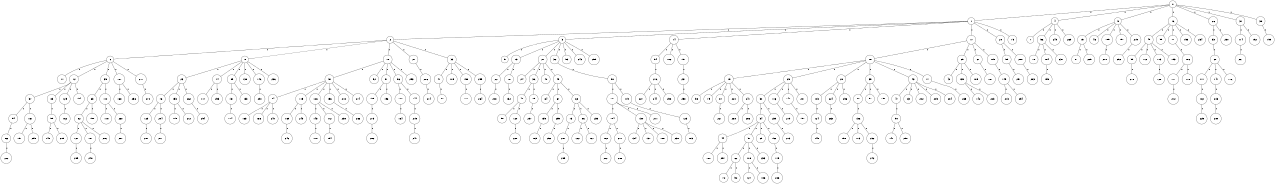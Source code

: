 graph G {
size="8.5,11;"
ratio = "expand;"
fixedsize="true;"
overlap="scale;"
node[shape=circle,width=.12,hight=.12,fontsize=12]
edge[fontsize=12]

0[label=" 0" color=black, pos="1.3140974,1.6208758!"];
1[label=" 1" color=black, pos="2.770774,0.48786938!"];
2[label=" 2" color=black, pos="0.68075282,0.34565423!"];
3[label=" 3" color=black, pos="1.020994,0.57442259!"];
4[label=" 4" color=black, pos="1.7228137,0.075422557!"];
5[label=" 5" color=black, pos="2.0089106,1.8892144!"];
6[label=" 6" color=black, pos="0.038661148,1.9936209!"];
7[label=" 7" color=black, pos="2.509144,2.3483308!"];
8[label=" 8" color=black, pos="1.5189932,2.9187219!"];
9[label=" 9" color=black, pos="2.7390479,1.4495783!"];
10[label=" 10" color=black, pos="1.479133,1.3264278!"];
11[label=" 11" color=black, pos="2.7714029,2.5425815!"];
12[label=" 12" color=black, pos="0.21852403,1.5070539!"];
13[label=" 13" color=black, pos="2.8606121,2.3956883!"];
14[label=" 14" color=black, pos="2.8905588,0.43058445!"];
15[label=" 15" color=black, pos="1.5367785,2.2229441!"];
16[label=" 16" color=black, pos="1.7481219,0.34553888!"];
17[label=" 17" color=black, pos="1.5482572,1.9069704!"];
18[label=" 18" color=black, pos="1.5903497,2.5275173!"];
19[label=" 19" color=black, pos="2.1342486,1.8559691!"];
20[label=" 20" color=black, pos="2.6881028,2.5802073!"];
21[label=" 21" color=black, pos="1.7592913,0.44798828!"];
22[label=" 22" color=black, pos="1.3652048,0.049552843!"];
23[label=" 23" color=black, pos="1.657488,2.957755!"];
24[label=" 24" color=black, pos="2.414163,2.8927796!"];
25[label=" 25" color=black, pos="2.098411,1.9898105!"];
26[label=" 26" color=black, pos="1.0331483,0.050513203!"];
27[label=" 27" color=black, pos="0.58742651,0.52016955!"];
28[label=" 28" color=black, pos="1.2695053,0.82424434!"];
29[label=" 29" color=black, pos="1.0762724,2.6786468!"];
30[label=" 30" color=black, pos="1.1508054,1.3434605!"];
31[label=" 31" color=black, pos="0.00069658645,2.2139032!"];
32[label=" 32" color=black, pos="1.6045093,0.37727979!"];
33[label=" 33" color=black, pos="2.9064329,2.391681!"];
34[label=" 34" color=black, pos="1.884418,2.1069781!"];
35[label=" 35" color=black, pos="2.3486765,0.74737384!"];
36[label=" 36" color=black, pos="0.72752445,1.6469785!"];
37[label=" 37" color=black, pos="2.8438508,2.2452741!"];
38[label=" 38" color=black, pos="1.0538249,2.8029495!"];
39[label=" 39" color=black, pos="0.88995013,2.469381!"];
40[label=" 40" color=black, pos="1.1235355,0.19737982!"];
41[label=" 41" color=black, pos="0.21375106,0.96954959!"];
42[label=" 42" color=black, pos="0.031255034,2.5700135!"];
43[label=" 43" color=black, pos="2.7036753,1.9981134!"];
44[label=" 44" color=black, pos="1.8890056,2.2349966!"];
45[label=" 45" color=black, pos="1.9707171,2.7275125!"];
46[label=" 46" color=black, pos="1.0690053,1.0790634!"];
47[label=" 47" color=black, pos="0.54731471,0.45341493!"];
48[label=" 48" color=black, pos="2.3951053,1.7008186!"];
49[label=" 49" color=black, pos="0.23985558,0.70702538!"];
50[label=" 50" color=black, pos="1.7468959,1.6510422!"];
51[label=" 51" color=black, pos="0.59442632,1.881771!"];
52[label=" 52" color=black, pos="0.29424744,0.21628827!"];
53[label=" 53" color=black, pos="1.5970383,1.2895066!"];
54[label=" 54" color=black, pos="1.4742628,0.62499908!"];
55[label=" 55" color=black, pos="0.91701451,2.6924278!"];
56[label=" 56" color=black, pos="1.7292088,2.9209761!"];
57[label=" 57" color=black, pos="2.0636146,0.24017496!"];
58[label=" 58" color=black, pos="1.9050404,1.2610817!"];
59[label=" 59" color=black, pos="2.5403727,2.9828986!"];
60[label=" 60" color=black, pos="0.25962026,0.099584697!"];
61[label=" 61" color=black, pos="0.14298773,0.52270217!"];
62[label=" 62" color=black, pos="0.75766134,1.6388281!"];
63[label=" 63" color=black, pos="2.2261153,2.9867956!"];
64[label=" 64" color=black, pos="1.7245023,0.92438836!"];
65[label=" 65" color=black, pos="2.5357732,2.5986274!"];
66[label=" 66" color=black, pos="0.055780436,0.9402804!"];
67[label=" 67" color=black, pos="2.0025618,2.4307732!"];
68[label=" 68" color=black, pos="1.122366,2.1188406!"];
69[label=" 69" color=black, pos="2.9194492,1.8826042!"];
70[label=" 70" color=black, pos="2.789244,1.3517864!"];
71[label=" 71" color=black, pos="2.8526883,0.9706833!"];
72[label=" 72" color=black, pos="2.2463537,0.36530745!"];
73[label=" 73" color=black, pos="0.059634982,0.22294064!"];
74[label=" 74" color=black, pos="0.82364398,2.7115685!"];
75[label=" 75" color=black, pos="2.0864001,0.088387819!"];
76[label=" 76" color=black, pos="0.67269964,2.4741197!"];
77[label=" 77" color=black, pos="0.8487712,1.2692594!"];
78[label=" 78" color=black, pos="0.87815633,2.6533745!"];
79[label=" 79" color=black, pos="1.9596278,2.3080351!"];
80[label=" 80" color=black, pos="2.5191295,0.9881085!"];
81[label=" 81" color=black, pos="2.6372774,1.6941799!"];
82[label=" 82" color=black, pos="2.3742702,2.2871272!"];
83[label=" 83" color=black, pos="1.5480901,2.6694363!"];
84[label=" 84" color=black, pos="2.5827434,0.81293859!"];
85[label=" 85" color=black, pos="1.50028,0.069529855!"];
86[label=" 86" color=black, pos="1.7032437,2.1092809!"];
87[label=" 87" color=black, pos="1.3469622,2.868853!"];
88[label=" 88" color=black, pos="2.0906586,2.4448561!"];
89[label=" 89" color=black, pos="2.0680106,1.1888575!"];
90[label=" 90" color=black, pos="0.5447843,0.90295106!"];
91[label=" 91" color=black, pos="0.85149967,1.3136642!"];
92[label=" 92" color=black, pos="2.7159433,1.8657577!"];
93[label=" 93" color=black, pos="0.20880071,2.5946596!"];
94[label=" 94" color=black, pos="2.6581919,2.5749159!"];
95[label=" 95" color=black, pos="1.1212565,2.8712457!"];
96[label=" 96" color=black, pos="0.30073045,1.9398511!"];
97[label=" 97" color=black, pos="1.4551377,1.8110219!"];
98[label=" 98" color=black, pos="1.6046933,1.0927964!"];
99[label=" 99" color=black, pos="2.2863603,1.890436!"];
100[label=" 100" color=black, pos="2.5330633,2.2185269!"];
101[label=" 101" color=black, pos="0.69148135,1.6539084!"];
102[label=" 102" color=black, pos="2.517127,1.3548274!"];
103[label=" 103" color=black, pos="0.6725933,2.8502986!"];
104[label=" 104" color=black, pos="1.5421749,0.34206484!"];
105[label=" 105" color=black, pos="0.91885838,2.9972345!"];
106[label=" 106" color=black, pos="1.8670597,2.9797446!"];
107[label=" 107" color=black, pos="0.49649142,0.15572363!"];
108[label=" 108" color=black, pos="2.6263744,2.7714187!"];
109[label=" 109" color=black, pos="2.1874371,1.667529!"];
110[label=" 110" color=black, pos="2.6541515,2.3429477!"];
111[label=" 111" color=black, pos="0.24842948,2.3000685!"];
112[label=" 112" color=black, pos="2.9833961,1.7879169!"];
113[label=" 113" color=black, pos="2.7952201,1.4258062!"];
114[label=" 114" color=black, pos="2.8751823,1.8156998!"];
115[label=" 115" color=black, pos="1.2757313,1.4012284!"];
116[label=" 116" color=black, pos="1.345674,0.21996141!"];
117[label=" 117" color=black, pos="2.5979742,2.2376753!"];
118[label=" 118" color=black, pos="0.9098468,1.5788704!"];
119[label=" 119" color=black, pos="2.7738694,2.9488806!"];
120[label=" 120" color=black, pos="2.5210723,2.65952!"];
121[label=" 121" color=black, pos="1.5219489,0.97857214!"];
122[label=" 122" color=black, pos="2.4908769,2.7688049!"];
123[label=" 123" color=black, pos="1.7656953,2.6687139!"];
124[label=" 124" color=black, pos="0.34268037,0.64448042!"];
125[label=" 125" color=black, pos="1.7761658,2.1927802!"];
126[label=" 126" color=black, pos="0.46277875,1.8442889!"];
127[label=" 127" color=black, pos="1.6505896,0.99391366!"];
128[label=" 128" color=black, pos="1.529967,2.4879542!"];
129[label=" 129" color=black, pos="0.73875988,1.4490471!"];
130[label=" 130" color=black, pos="0.2607983,1.996245!"];
131[label=" 131" color=black, pos="0.38788522,1.1378629!"];
132[label=" 132" color=black, pos="2.5536343,2.6712202!"];
133[label=" 133" color=black, pos="1.6644991,2.0158127!"];
134[label=" 134" color=black, pos="2.6356511,0.36392596!"];
135[label=" 135" color=black, pos="0.65327102,1.4579026!"];
136[label=" 136" color=black, pos="2.0112733,1.2351539!"];
137[label=" 137" color=black, pos="1.4123832,1.97967!"];
138[label=" 138" color=black, pos="1.9020529,0.69967512!"];
139[label=" 139" color=black, pos="2.640874,1.0205037!"];
140[label=" 140" color=black, pos="0.61988138,2.5243085!"];
141[label=" 141" color=black, pos="2.5557243,2.4116583!"];
142[label=" 142" color=black, pos="2.4002227,2.4776161!"];
143[label=" 143" color=black, pos="2.1334238,2.2367317!"];
144[label=" 144" color=black, pos="1.8813755,0.89473034!"];
145[label=" 145" color=black, pos="2.1560866,2.9669402!"];
146[label=" 146" color=black, pos="2.8503154,2.3480776!"];
147[label=" 147" color=black, pos="0.50415333,0.6856978!"];
148[label=" 148" color=black, pos="2.0603053,0.40841515!"];
149[label=" 149" color=black, pos="1.7501275,2.807405!"];
150[label=" 150" color=black, pos="2.5956576,2.2038439!"];
151[label=" 151" color=black, pos="1.2205398,2.8737786!"];
152[label=" 152" color=black, pos="0.91246125,1.3956739!"];
153[label=" 153" color=black, pos="2.6429093,0.12668737!"];
154[label=" 154" color=black, pos="1.0292294,0.98441406!"];
155[label=" 155" color=black, pos="0.8433464,2.6574174!"];
156[label=" 156" color=black, pos="1.8801181,2.5196813!"];
157[label=" 157" color=black, pos="0.88590599,1.7805958!"];
158[label=" 158" color=black, pos="2.6121074,1.2106451!"];
159[label=" 159" color=black, pos="1.4250152,2.9345624!"];
160[label=" 160" color=black, pos="0.85293257,0.40602433!"];
161[label=" 161" color=black, pos="2.6928504,0.98906647!"];
162[label=" 162" color=black, pos="0.0074767224,2.2554626!"];
163[label=" 163" color=black, pos="1.6435924,2.7544748!"];
164[label=" 164" color=black, pos="0.97871258,2.1539561!"];
165[label=" 165" color=black, pos="0.60124234,0.34618219!"];
166[label=" 166" color=black, pos="0.9189915,2.0459969!"];
167[label=" 167" color=black, pos="2.6412509,1.6814832!"];
168[label=" 168" color=black, pos="1.3107956,1.9900253!"];
169[label=" 169" color=black, pos="2.6202192,1.7257258!"];
170[label=" 170" color=black, pos="2.9525723,2.4785191!"];
171[label=" 171" color=black, pos="1.8940683,2.1198752!"];
172[label=" 172" color=black, pos="1.5071499,2.7373995!"];
173[label=" 173" color=black, pos="0.20838321,0.32174199!"];
174[label=" 174" color=black, pos="1.6404089,0.47138144!"];
175[label=" 175" color=black, pos="0.3482981,1.7758433!"];
176[label=" 176" color=black, pos="0.24037216,1.6627396!"];
177[label=" 177" color=black, pos="2.7449603,1.4882873!"];
178[label=" 178" color=black, pos="1.3696538,0.29369731!"];
179[label=" 179" color=black, pos="1.1998003,1.1365031!"];
180[label=" 180" color=black, pos="0.68740384,2.8153425!"];
181[label=" 181" color=black, pos="0.95748427,2.0231618!"];
182[label=" 182" color=black, pos="0.50482331,2.879553!"];
183[label=" 183" color=black, pos="1.6474078,1.5122151!"];
184[label=" 184" color=black, pos="2.4212649,0.74837137!"];
185[label=" 185" color=black, pos="1.5634201,2.8637579!"];
186[label=" 186" color=black, pos="0.20346509,0.19679609!"];
187[label=" 187" color=black, pos="0.57102771,2.1102155!"];
188[label=" 188" color=black, pos="2.2072017,0.1542186!"];
189[label=" 189" color=black, pos="2.0626425,1.7625792!"];
190[label=" 190" color=black, pos="2.6719236,1.4205872!"];
191[label=" 191" color=black, pos="0.2975286,0.20711138!"];
192[label=" 192" color=black, pos="1.1077569,2.8850188!"];
193[label=" 193" color=black, pos="2.1921414,1.604251!"];
194[label=" 194" color=black, pos="2.9062319,2.7988719!"];
195[label=" 195" color=black, pos="1.1343463,0.73569115!"];
196[label=" 196" color=black, pos="0.83464543,2.5062341!"];
197[label=" 197" color=black, pos="1.0672901,1.4647536!"];
198[label=" 198" color=black, pos="0.91094556,0.05854506!"];
199[label=" 199" color=black, pos="1.818143,2.9272677!"];
200[label=" 200" color=black, pos="2.2211392,2.5970771!"];
201[label=" 201" color=black, pos="0.56106312,0.80888718!"];
202[label=" 202" color=black, pos="0.0023752009,1.9445546!"];
203[label=" 203" color=black, pos="2.5168465,0.47826952!"];
204[label=" 204" color=black, pos="2.5701555,2.2487798!"];
205[label=" 205" color=black, pos="2.2533169,2.3766593!"];
206[label=" 206" color=black, pos="1.5988743,0.37273658!"];
207[label=" 207" color=black, pos="1.7008608,1.3429173!"];
208[label=" 208" color=black, pos="0.11229069,0.3352806!"];
209[label=" 209" color=black, pos="2.1413224,1.1406488!"];
210[label=" 210" color=black, pos="0.75192685,1.2804191!"];
211[label=" 211" color=black, pos="1.7654491,1.6202653!"];
212[label=" 212" color=black, pos="1.7431922,2.9730502!"];
213[label=" 213" color=black, pos="2.5825785,1.1607715!"];
214[label=" 214" color=black, pos="2.7849138,2.5984701!"];
215[label=" 215" color=black, pos="2.8335123,1.4077746!"];
216[label=" 216" color=black, pos="2.8813817,2.6191568!"];
217[label=" 217" color=black, pos="2.887223,2.1664018!"];
218[label=" 218" color=black, pos="0.84500904,2.9079231!"];
219[label=" 219" color=black, pos="2.2055096,1.9460628!"];
220[label=" 220" color=black, pos="2.3972335,1.9452109!"];
221[label=" 221" color=black, pos="0.26882256,2.1612647!"];
222[label=" 222" color=black, pos="1.6394905,1.539511!"];
223[label=" 223" color=black, pos="2.7011222,2.4188059!"];
224[label=" 224" color=black, pos="1.6903408,1.6052081!"];
225[label=" 225" color=black, pos="2.7977683,0.21671356!"];
226[label=" 226" color=black, pos="0.21843086,0.25323554!"];
227[label=" 227" color=black, pos="0.6528251,0.37264225!"];
228[label=" 228" color=black, pos="0.1184114,0.029870515!"];
229[label=" 229" color=black, pos="2.4238356,0.44097037!"];
230[label=" 230" color=black, pos="0.95087008,0.53632891!"];
231[label=" 231" color=black, pos="2.927767,0.23449624!"];
232[label=" 232" color=black, pos="2.9930975,2.1956715!"];
233[label=" 233" color=black, pos="2.6113143,2.4336431!"];
234[label=" 234" color=black, pos="1.5370218,0.2536856!"];
235[label=" 235" color=black, pos="1.886177,0.23990544!"];
236[label=" 236" color=black, pos="2.944181,2.3918224!"];
237[label=" 237" color=black, pos="0.46091121,0.43134264!"];
238[label=" 238" color=black, pos="1.8132742,0.063773582!"];
239[label=" 239" color=black, pos="1.9228063,2.359149!"];
240[label=" 240" color=black, pos="1.1379742,0.70676955!"];
241[label=" 241" color=black, pos="1.9672056,1.5790336!"];
242[label=" 242" color=black, pos="2.8272914,2.6940743!"];
243[label=" 243" color=black, pos="2.4590471,0.71805687!"];
244[label=" 244" color=black, pos="0.20375564,1.7712447!"];
245[label=" 245" color=black, pos="2.9426721,0.076448141!"];
246[label=" 246" color=black, pos="0.17025885,0.49698742!"];
247[label=" 247" color=black, pos="2.4384915,0.0089689372!"];
248[label=" 248" color=black, pos="0.41095688,0.32575421!"];
249[label=" 249" color=black, pos="2.8561512,2.8823898!"];
250[label=" 250" color=black, pos="1.7375071,1.396911!"];
251[label=" 251" color=black, pos="2.5104438,0.59978227!"];
252[label=" 252" color=black, pos="1.2248472,1.3788663!"];
253[label=" 253" color=black, pos="1.5736142,2.9234655!"];
254[label=" 254" color=black, pos="0.59553613,1.8369383!"];
255[label=" 255" color=black, pos="1.2765893,2.6104934!"];
256[label=" 256" color=black, pos="2.5616457,2.0657086!"];
257[label=" 257" color=black, pos="2.8410355,0.10123945!"];
258[label=" 258" color=black, pos="1.5245625,0.77509673!"];
259[label=" 259" color=black, pos="1.6131183,2.7492057!"];
260[label=" 260" color=black, pos="1.7459059,2.0054847!"];
261[label=" 261" color=black, pos="2.5833863,2.0633933!"];
262[label=" 262" color=black, pos="2.3494031,1.2129501!"];
263[label=" 263" color=black, pos="1.7462387,2.3135385!"];
264[label=" 264" color=black, pos="2.7596912,0.72568128!"];
265[label=" 265" color=black, pos="0.32734553,1.1792692!"];
266[label=" 266" color=black, pos="0.32507119,2.8869143!"];
267[label=" 267" color=black, pos="1.3292449,1.776155!"];
268[label=" 268" color=black, pos="1.7641919,0.39467102!"];
269[label=" 269" color=black, pos="2.7105899,0.52650075!"];
270[label=" 270" color=black, pos="0.3583958,2.6859853!"];
271[label=" 271" color=black, pos="2.5628944,0.41251892!"];
272[label=" 272" color=black, pos="0.37877088,0.92331225!"];
273[label=" 273" color=black, pos="2.9651209,0.55802444!"];
274[label=" 274" color=black, pos="2.0569474,1.2283816!"];
275[label=" 275" color=black, pos="1.0810587,1.4613431!"];
276[label=" 276" color=black, pos="2.7861763,1.1928289!"];
277[label=" 277" color=black, pos="2.3140784,2.5567592!"];
278[label=" 278" color=black, pos="0.45878055,2.7771087!"];
279[label=" 279" color=black, pos="1.2422683,1.3442606!"];
280[label=" 280" color=black, pos="0.32782783,0.32715556!"];
281[label=" 281" color=black, pos="1.3701543,0.58314087!"];
282[label=" 282" color=black, pos="1.3301187,0.81329392!"];
283[label=" 283" color=black, pos="1.8160591,2.2564281!"];
284[label=" 284" color=black, pos="2.1306511,1.0990017!"];
285[label=" 285" color=black, pos="0.16858664,0.11720372!"];
286[label=" 286" color=black, pos="0.89850539,0.64904219!"];
287[label=" 287" color=black, pos="1.0839401,2.7618128!"];
288[label=" 288" color=black, pos="1.2608757,2.7047166!"];
289[label=" 289" color=black, pos="1.9741484,2.0581316!"];
290[label=" 290" color=black, pos="2.09938,0.71544453!"];
291[label=" 291" color=black, pos="2.1460626,0.51767461!"];
292[label=" 292" color=black, pos="0.4211296,2.7214432!"];
293[label=" 293" color=black, pos="2.2724372,0.21708343!"];
294[label=" 294" color=black, pos="0.73295936,1.3117163!"];
295[label=" 295" color=black, pos="2.8594284,0.22866731!"];
296[label=" 296" color=black, pos="0.16249746,1.7513341!"];
297[label=" 297" color=black, pos="2.2212415,1.4409129!"];
298[label=" 298" color=black, pos="1.6808912,1.2360606!"];
299[label=" 299" color=black, pos="0.12823006,1.1036675!"];
0--1[label="1"]
0--4[label="1"]
0--9[label="1"]
0--16[label="1"]
0--26[label="1"]
0--31[label="1"]
0--38[label="1"]
1--2[label="1"]
1--3[label="1"]
1--14[label="1"]
1--17[label="1"]
1--20[label="1"]
1--75[label="1"]
2--6[label="1"]
2--8[label="1"]
2--10[label="1"]
2--27[label="1"]
2--33[label="1"]
3--5[label="1"]
3--13[label="1"]
3--21[label="1"]
3--32[label="1"]
3--93[label="1"]
3--243[label="1"]
3--295[label="1"]
4--7[label="1"]
4--56[label="1"]
4--249[label="1"]
4--269[label="1"]
6--11[label="1"]
6--12[label="1"]
6--35[label="1"]
6--107[label="1"]
6--217[label="1"]
8--23[label="1"]
8--74[label="1"]
8--85[label="1"]
8--138[label="1"]
8--146[label="1"]
8--236[label="1"]
9--15[label="1"]
9--46[label="1"]
9--185[label="1"]
9--197[label="1"]
9--219[label="1"]
10--51[label="1"]
10--52[label="1"]
10--91[label="1"]
10--96[label="1"]
10--253[label="1"]
12--37[label="1"]
12--83[label="1"]
12--129[label="1"]
12--154[label="1"]
13--22[label="1"]
13--78[label="1"]
14--94[label="1"]
14--102[label="1"]
14--151[label="1"]
15--81[label="1"]
15--229[label="1"]
16--45[label="1"]
16--59[label="1"]
16--71[label="1"]
16--155[label="1"]
16--234[label="1"]
17--18[label="1"]
17--29[label="1"]
17--61[label="1"]
17--105[label="1"]
18--19[label="1"]
18--25[label="1"]
18--28[label="1"]
18--39[label="1"]
18--43[label="1"]
18--77[label="1"]
19--58[label="1"]
19--79[label="1"]
19--87[label="1"]
19--220[label="1"]
19--241[label="1"]
20--95[label="1"]
20--200[label="1"]
21--24[label="1"]
21--36[label="1"]
21--40[label="1"]
21--49[label="1"]
22--208[label="1"]
23--76[label="1"]
23--153[label="1"]
23--262[label="1"]
25--30[label="1"]
25--116[label="1"]
25--140[label="1"]
25--201[label="1"]
26--53[label="1"]
26--250[label="1"]
27--206[label="1"]
28--103[label="1"]
28--224[label="1"]
28--296[label="1"]
29--42[label="1"]
29--139[label="1"]
29--189[label="1"]
30--34[label="1"]
30--239[label="1"]
31--114[label="1"]
31--192[label="1"]
32--50[label="1"]
33--41[label="1"]
33--109[label="1"]
33--158[label="1"]
33--255[label="1"]
34--44[label="1"]
34--57[label="1"]
34--65[label="1"]
34--152[label="1"]
35--63[label="1"]
35--110[label="1"]
36--48[label="1"]
36--89[label="1"]
37--54[label="1"]
37--161[label="1"]
38--199[label="1"]
39--88[label="1"]
39--97[label="1"]
39--198[label="1"]
41--80[label="1"]
43--47[label="1"]
43--69[label="1"]
43--202[label="1"]
43--205[label="1"]
43--284[label="1"]
44--180[label="1"]
44--297[label="1"]
45--55[label="1"]
45--112[label="1"]
45--113[label="1"]
45--193[label="1"]
47--90[label="1"]
48--98[label="1"]
48--120[label="1"]
49--64[label="1"]
49--67[label="1"]
49--68[label="1"]
50--101[label="1"]
50--119[label="1"]
51--84[label="1"]
51--115[label="1"]
51--126[label="1"]
51--156[label="1"]
51--218[label="1"]
51--274[label="1"]
53--60[label="1"]
54--66[label="1"]
55--278[label="1"]
56--70[label="1"]
56--184[label="1"]
56--237[label="1"]
57--62[label="1"]
57--108[label="1"]
57--233[label="1"]
60--111[label="1"]
60--147[label="1"]
60--176[label="1"]
61--187[label="1"]
62--72[label="1"]
62--92[label="1"]
63--82[label="1"]
63--190[label="1"]
66--222[label="1"]
67--135[label="1"]
67--259[label="1"]
68--73[label="1"]
68--86[label="1"]
68--235[label="1"]
71--106[label="1"]
73--207[label="1"]
74--117[label="1"]
74--293[label="1"]
76--125[label="1"]
76--204[label="1"]
77--265[label="1"]
78--132[label="1"]
82--121[label="1"]
82--181[label="1"]
82--276[label="1"]
83--99[label="1"]
84--163[label="1"]
84--166[label="1"]
84--240[label="1"]
85--131[label="1"]
85--133[label="1"]
86--122[label="1"]
86--167[label="1"]
87--221[label="1"]
88--136[label="1"]
89--257[label="1"]
90--141[label="1"]
90--290[label="1"]
91--159[label="1"]
91--196[label="1"]
94--216[label="1"]
95--291[label="1"]
96--100[label="1"]
96--144[label="1"]
99--148[label="1"]
99--209[label="1"]
100--164[label="1"]
101--104[label="1"]
101--130[label="1"]
101--211[label="1"]
103--124[label="1"]
104--182[label="1"]
104--277[label="1"]
105--145[label="1"]
106--171[label="1"]
106--178[label="1"]
107--168[label="1"]
107--256[label="1"]
108--127[label="1"]
108--186[label="1"]
110--118[label="1"]
110--260[label="1"]
111--160[label="1"]
113--128[label="1"]
114--261[label="1"]
115--169[label="1"]
115--245[label="1"]
116--279[label="1"]
119--123[label="1"]
120--228[label="1"]
121--285[label="1"]
123--183[label="1"]
124--149[label="1"]
125--281[label="1"]
126--143[label="1"]
126--172[label="1"]
126--238[label="1"]
129--162[label="1"]
130--134[label="1"]
130--137[label="1"]
130--188[label="1"]
130--230[label="1"]
131--174[label="1"]
135--165[label="1"]
136--150[label="1"]
136--173[label="1"]
136--232[label="1"]
139--142[label="1"]
139--223[label="1"]
140--157[label="1"]
143--170[label="1"]
144--215[label="1"]
145--213[label="1"]
145--254[label="1"]
146--251[label="1"]
147--203[label="1"]
151--231[label="1"]
152--179[label="1"]
153--175[label="1"]
153--272[label="1"]
156--266[label="1"]
158--177[label="1"]
159--275[label="1"]
160--225[label="1"]
161--191[label="1"]
161--299[label="1"]
169--246[label="1"]
171--212[label="1"]
172--194[label="1"]
179--226[label="1"]
181--248[label="1"]
182--267[label="1"]
184--195[label="1"]
185--210[label="1"]
200--283[label="1"]
203--280[label="1"]
204--271[label="1"]
206--214[label="1"]
207--289[label="1"]
215--247[label="1"]
216--227[label="1"]
216--244[label="1"]
216--298[label="1"]
217--270[label="1"]
219--252[label="1"]
224--263[label="1"]
231--258[label="1"]
232--242[label="1"]
239--273[label="1"]
241--268[label="1"]
241--286[label="1"]
255--264[label="1"]
259--292[label="1"]
260--287[label="1"]
262--294[label="1"]
275--282[label="1"]
277--288[label="1"]

}
